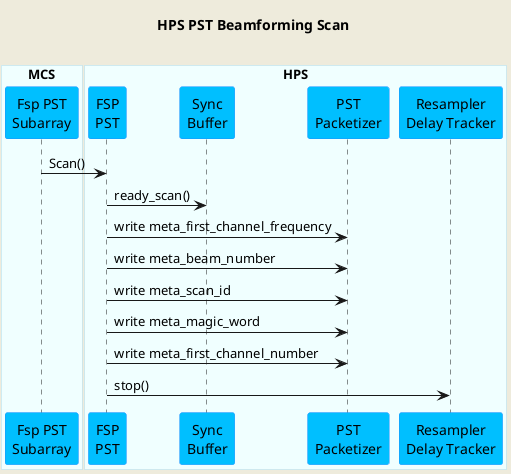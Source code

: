 @startuml
'https://plantuml.com/sequence-diagram

skinparam backgroundColor #EEEBDC
skinparam sequence {
ParticipantBorderColor DodgerBlue
ParticipantBackgroundColor DeepSkyBlue
ActorBorderColor DarkGreen
ActorBackgroundColor Green
BoxBorderColor LightBlue
BoxBackgroundColor #F0FFFF
}

title HPS PST Beamforming Scan\n

box "MCS"
participant "Fsp PST\nSubarray" as fsppst
end box

box "HPS"
participant "FSP\nPST" as hpsfsppst
participant "Sync\nBuffer" as buffer
participant "PST\nPacketizer" as packetizer
participant "Resampler\nDelay Tracker" as rdt
end box

fsppst     -> hpsfsppst   : Scan()
hpsfsppst  -> buffer      : ready_scan()
hpsfsppst  -> packetizer  : write meta_first_channel_frequency
hpsfsppst  -> packetizer  : write meta_beam_number
hpsfsppst  -> packetizer  : write meta_scan_id
hpsfsppst  -> packetizer  : write meta_magic_word
hpsfsppst  -> packetizer  : write meta_first_channel_number
hpsfsppst  -> rdt         : stop()

@enduml